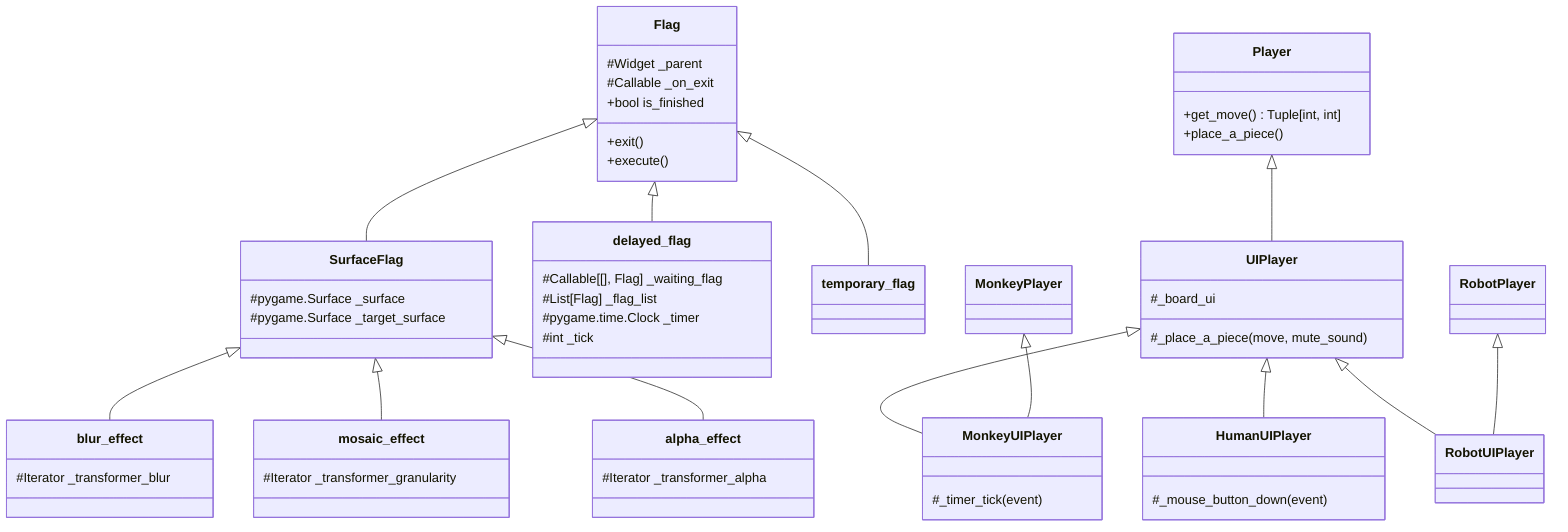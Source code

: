 classDiagram
    class Flag{
        #Widget _parent
        #Callable _on_exit
        +bool is_finished
        +exit()
        +execute()
    }

    class SurfaceFlag{
        #pygame.Surface _surface
        #pygame.Surface _target_surface
    }

    class delayed_flag{
        #Callable[[], Flag] _waiting_flag
        #List[Flag] _flag_list
        #pygame.time.Clock _timer
        #int _tick
    }

    class temporary_flag{
    }

    class blur_effect{
        #Iterator _transformer_blur
    }

    class mosaic_effect{
        #Iterator _transformer_granularity
    }

    class alpha_effect{
        #Iterator _transformer_alpha
    }

    Flag <|-- SurfaceFlag
    Flag <|-- delayed_flag
    Flag <|-- temporary_flag
    SurfaceFlag <|-- blur_effect
    SurfaceFlag <|-- mosaic_effect
    SurfaceFlag <|-- alpha_effect

    class Player{
        +get_move() Tuple[int, int]
        +place_a_piece()
    }

    class UIPlayer{
        #_board_ui
        #_place_a_piece(move, mute_sound)
    }

    class MonkeyUIPlayer{
        #_timer_tick(event)
    }

    class HumanUIPlayer{
        #_mouse_button_down(event)
    }

    class RobotUIPlayer{
    }


    Player <|-- UIPlayer
    UIPlayer <|-- MonkeyUIPlayer
    UIPlayer <|-- HumanUIPlayer
    UIPlayer <|-- RobotUIPlayer
    MonkeyPlayer <|-- MonkeyUIPlayer
    RobotPlayer <|-- RobotUIPlayer